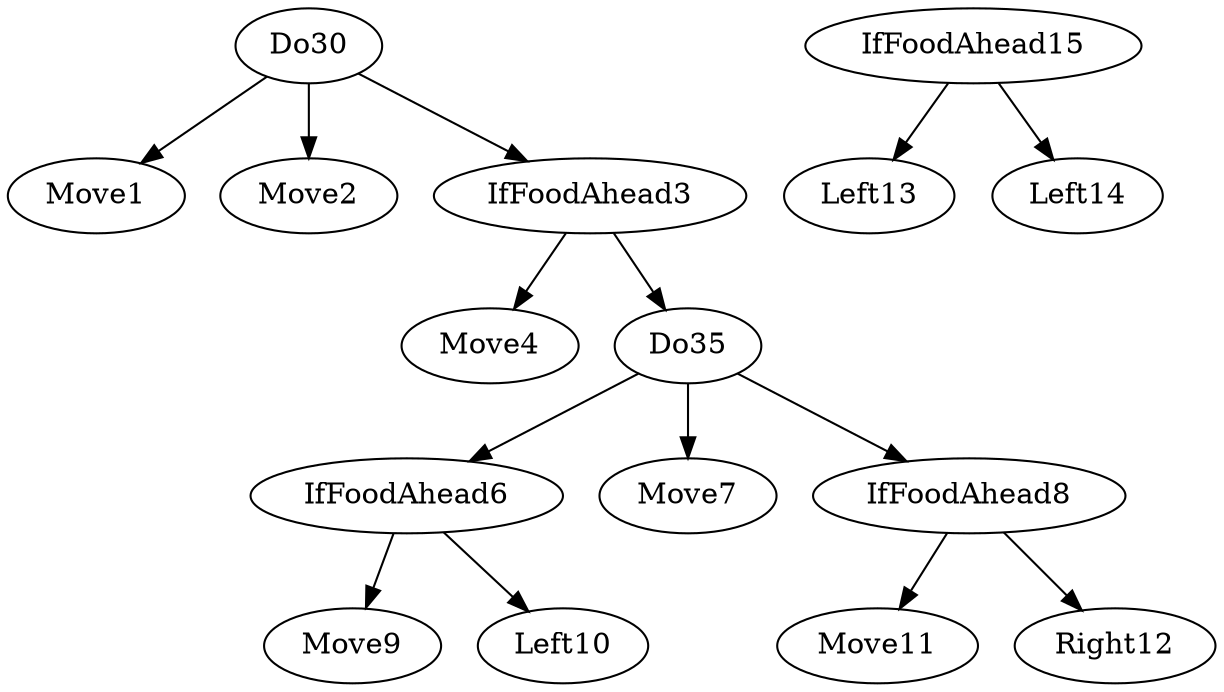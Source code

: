 digraph T {
	Do30 -> Move1;
	Do30 -> Move2;
	Do30 -> IfFoodAhead3;
	IfFoodAhead3 -> Move4;
	IfFoodAhead3 -> Do35;
	Do35 -> IfFoodAhead6;
	Do35 -> Move7;
	Do35 -> IfFoodAhead8;
	IfFoodAhead6 -> Move9;
	IfFoodAhead6 -> Left10;
	IfFoodAhead8 -> Move11;
	IfFoodAhead8 -> Right12;
	IfFoodAhead15 -> Left13;
	IfFoodAhead15 -> Left14;
}
